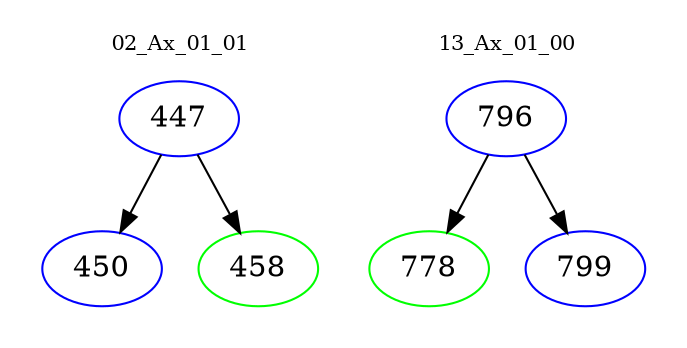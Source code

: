 digraph{
subgraph cluster_0 {
color = white
label = "02_Ax_01_01";
fontsize=10;
T0_447 [label="447", color="blue"]
T0_447 -> T0_450 [color="black"]
T0_450 [label="450", color="blue"]
T0_447 -> T0_458 [color="black"]
T0_458 [label="458", color="green"]
}
subgraph cluster_1 {
color = white
label = "13_Ax_01_00";
fontsize=10;
T1_796 [label="796", color="blue"]
T1_796 -> T1_778 [color="black"]
T1_778 [label="778", color="green"]
T1_796 -> T1_799 [color="black"]
T1_799 [label="799", color="blue"]
}
}
